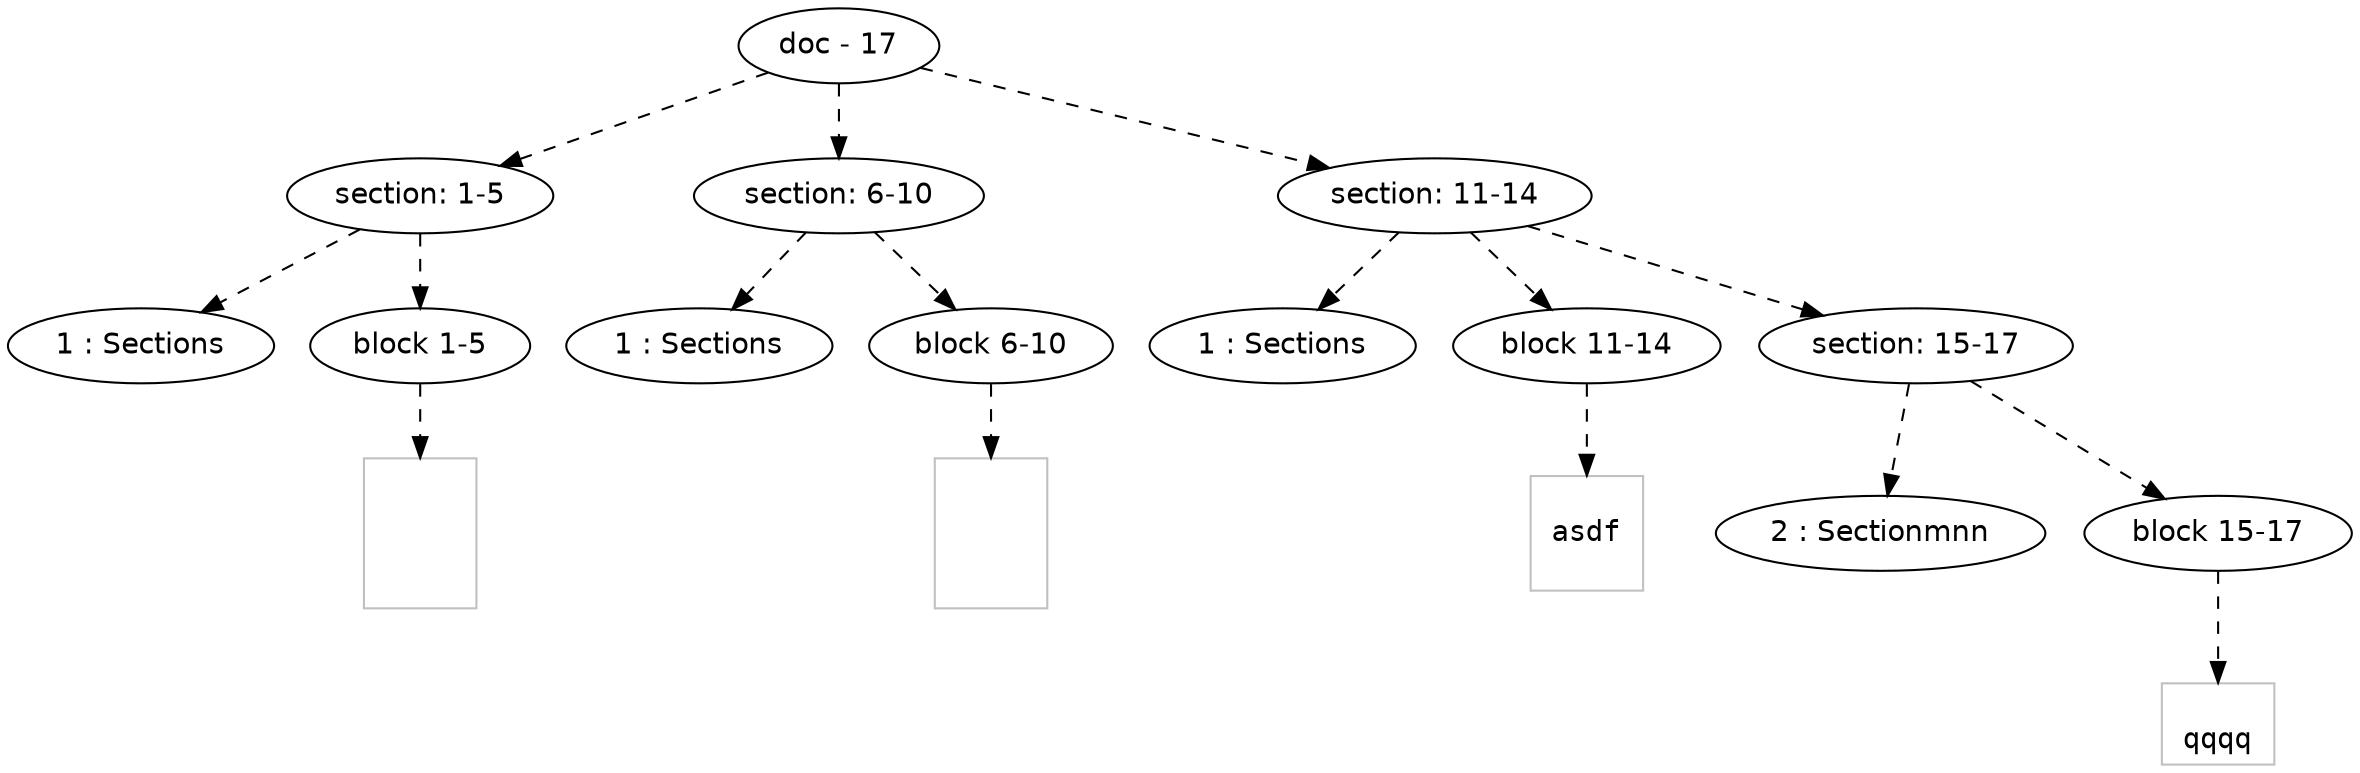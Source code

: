 digraph hierarchy {

node [fontname=Helvetica]
edge [style=dashed]

doc_0 [label="doc - 17"]

doc_0 -> { section_1 section_2 section_3}
{rank=same; section_1 section_2 section_3}

section_1 [label="section: 1-5"]
section_2 [label="section: 6-10"]
section_3 [label="section: 11-14"]

section_1 -> { header_4 block_5}
{rank=same; header_4 block_5}

header_4 [label="1 : Sections"]
block_5 [label="block 1-5"]


block_5 -> leaf_6
leaf_6  [color=Gray,shape=rectangle,fontname=Inconsolata,label="



"]section_2 -> { header_7 block_8}
{rank=same; header_7 block_8}

header_7 [label="1 : Sections"]
block_8 [label="block 6-10"]


block_8 -> leaf_9
leaf_9  [color=Gray,shape=rectangle,fontname=Inconsolata,label="



"]section_3 -> { header_10 block_11 section_12}
{rank=same; header_10 block_11 section_12}

header_10 [label="1 : Sections"]
block_11 [label="block 11-14"]
section_12 [label="section: 15-17"]


block_11 -> leaf_13
leaf_13  [color=Gray,shape=rectangle,fontname=Inconsolata,label="
asdf

"]section_12 -> { header_14 block_15}
{rank=same; header_14 block_15}

header_14 [label="2 : Sectionmnn"]
block_15 [label="block 15-17"]


block_15 -> leaf_16
leaf_16  [color=Gray,shape=rectangle,fontname=Inconsolata,label="
qqqq
"]
}
